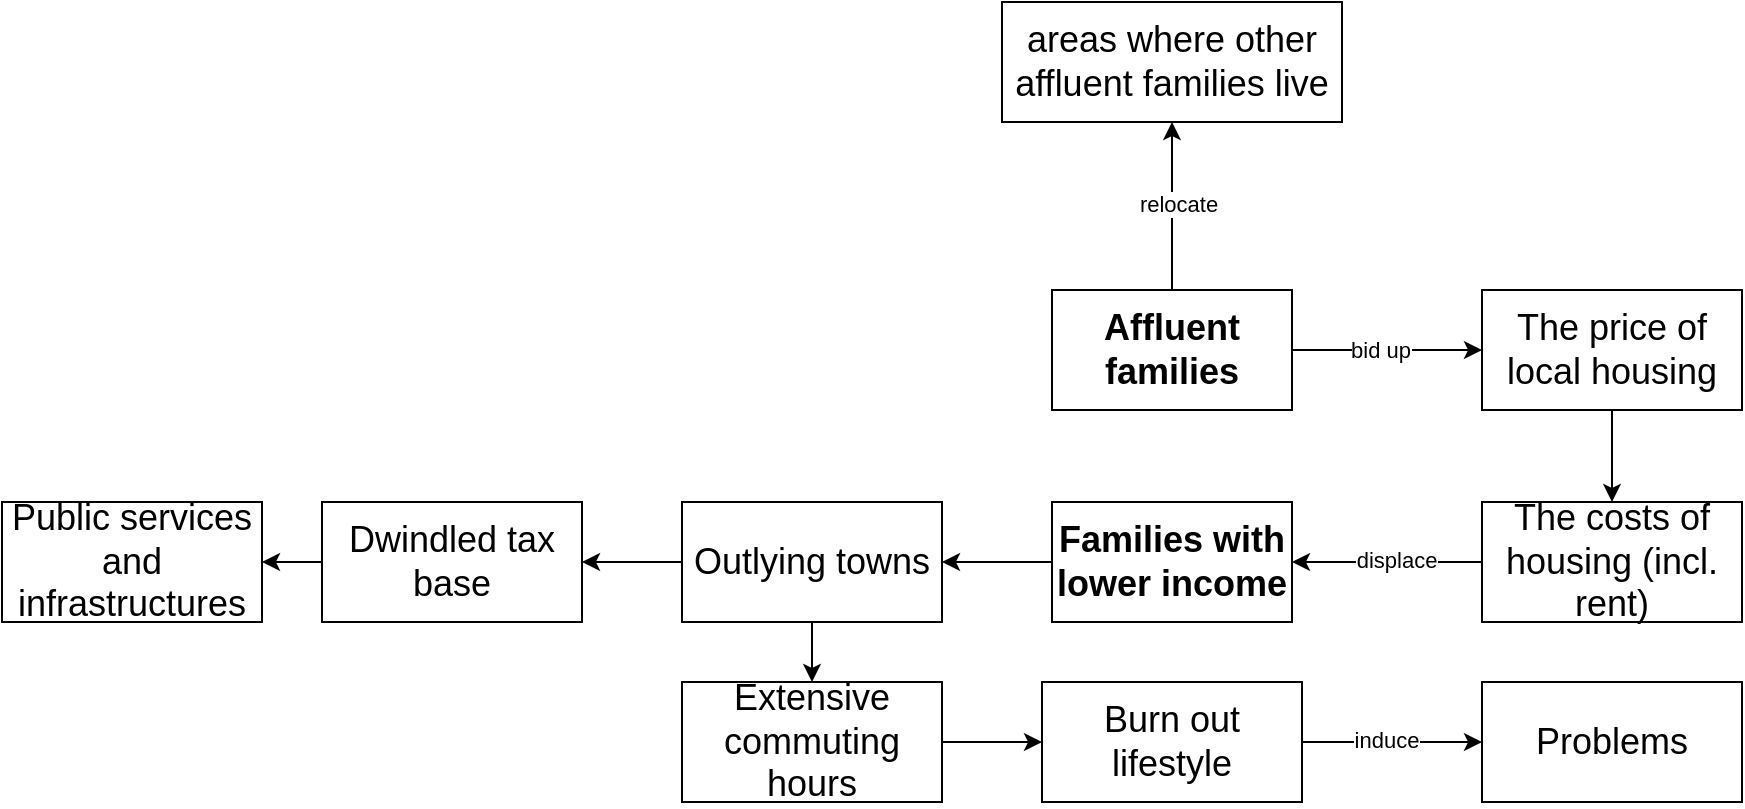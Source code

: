 <mxfile version="21.2.1" type="device">
  <diagram name="Page-1" id="krbeFoZhynHdB9ShZvfz">
    <mxGraphModel dx="1026" dy="673" grid="1" gridSize="10" guides="1" tooltips="1" connect="1" arrows="1" fold="1" page="1" pageScale="1" pageWidth="1169" pageHeight="827" math="0" shadow="0">
      <root>
        <mxCell id="0" />
        <mxCell id="1" parent="0" />
        <mxCell id="-NbrywCpfMC1y8QQkLmb-3" style="edgeStyle=orthogonalEdgeStyle;rounded=0;orthogonalLoop=1;jettySize=auto;html=1;exitX=0.5;exitY=0;exitDx=0;exitDy=0;entryX=0.5;entryY=1;entryDx=0;entryDy=0;" edge="1" parent="1" source="-NbrywCpfMC1y8QQkLmb-1" target="-NbrywCpfMC1y8QQkLmb-2">
          <mxGeometry relative="1" as="geometry" />
        </mxCell>
        <mxCell id="-NbrywCpfMC1y8QQkLmb-4" value="relocate" style="edgeLabel;html=1;align=center;verticalAlign=middle;resizable=0;points=[];" vertex="1" connectable="0" parent="-NbrywCpfMC1y8QQkLmb-3">
          <mxGeometry x="0.046" y="-2" relative="1" as="geometry">
            <mxPoint x="1" y="1" as="offset" />
          </mxGeometry>
        </mxCell>
        <mxCell id="-NbrywCpfMC1y8QQkLmb-7" style="edgeStyle=orthogonalEdgeStyle;rounded=0;orthogonalLoop=1;jettySize=auto;html=1;exitX=1;exitY=0.5;exitDx=0;exitDy=0;entryX=0;entryY=0.5;entryDx=0;entryDy=0;" edge="1" parent="1" source="-NbrywCpfMC1y8QQkLmb-1" target="-NbrywCpfMC1y8QQkLmb-6">
          <mxGeometry relative="1" as="geometry" />
        </mxCell>
        <mxCell id="-NbrywCpfMC1y8QQkLmb-8" value="bid up" style="edgeLabel;html=1;align=center;verticalAlign=middle;resizable=0;points=[];" vertex="1" connectable="0" parent="-NbrywCpfMC1y8QQkLmb-7">
          <mxGeometry x="-0.079" relative="1" as="geometry">
            <mxPoint as="offset" />
          </mxGeometry>
        </mxCell>
        <mxCell id="-NbrywCpfMC1y8QQkLmb-1" value="&lt;font size=&quot;1&quot; style=&quot;&quot;&gt;&lt;b style=&quot;font-size: 18px;&quot;&gt;Affluent families&lt;/b&gt;&lt;/font&gt;" style="rounded=0;whiteSpace=wrap;html=1;movable=1;resizable=1;rotatable=1;deletable=1;editable=1;locked=0;connectable=1;" vertex="1" parent="1">
          <mxGeometry x="525" y="384" width="120" height="60" as="geometry" />
        </mxCell>
        <mxCell id="-NbrywCpfMC1y8QQkLmb-2" value="&lt;font style=&quot;font-size: 18px;&quot;&gt;areas where other affluent families live&lt;/font&gt;" style="rounded=0;whiteSpace=wrap;html=1;" vertex="1" parent="1">
          <mxGeometry x="500" y="240" width="170" height="60" as="geometry" />
        </mxCell>
        <mxCell id="-NbrywCpfMC1y8QQkLmb-12" style="edgeStyle=orthogonalEdgeStyle;rounded=0;orthogonalLoop=1;jettySize=auto;html=1;exitX=0.5;exitY=1;exitDx=0;exitDy=0;entryX=0.5;entryY=0;entryDx=0;entryDy=0;" edge="1" parent="1" source="-NbrywCpfMC1y8QQkLmb-6" target="-NbrywCpfMC1y8QQkLmb-11">
          <mxGeometry relative="1" as="geometry" />
        </mxCell>
        <mxCell id="-NbrywCpfMC1y8QQkLmb-6" value="&lt;span style=&quot;font-size: 18px;&quot;&gt;The price of&lt;br&gt;local housing&lt;/span&gt;" style="rounded=0;whiteSpace=wrap;html=1;" vertex="1" parent="1">
          <mxGeometry x="740" y="384" width="130" height="60" as="geometry" />
        </mxCell>
        <mxCell id="-NbrywCpfMC1y8QQkLmb-16" style="edgeStyle=orthogonalEdgeStyle;rounded=0;orthogonalLoop=1;jettySize=auto;html=1;exitX=0;exitY=0.5;exitDx=0;exitDy=0;" edge="1" parent="1" source="-NbrywCpfMC1y8QQkLmb-10" target="-NbrywCpfMC1y8QQkLmb-15">
          <mxGeometry relative="1" as="geometry" />
        </mxCell>
        <mxCell id="-NbrywCpfMC1y8QQkLmb-10" value="&lt;font size=&quot;1&quot; style=&quot;&quot;&gt;&lt;b style=&quot;font-size: 18px;&quot;&gt;Families with lower income&lt;/b&gt;&lt;/font&gt;" style="rounded=0;whiteSpace=wrap;html=1;movable=1;resizable=1;rotatable=1;deletable=1;editable=1;locked=0;connectable=1;" vertex="1" parent="1">
          <mxGeometry x="525" y="490" width="120" height="60" as="geometry" />
        </mxCell>
        <mxCell id="-NbrywCpfMC1y8QQkLmb-13" style="edgeStyle=orthogonalEdgeStyle;rounded=0;orthogonalLoop=1;jettySize=auto;html=1;exitX=0;exitY=0.5;exitDx=0;exitDy=0;entryX=1;entryY=0.5;entryDx=0;entryDy=0;" edge="1" parent="1" source="-NbrywCpfMC1y8QQkLmb-11" target="-NbrywCpfMC1y8QQkLmb-10">
          <mxGeometry relative="1" as="geometry" />
        </mxCell>
        <mxCell id="-NbrywCpfMC1y8QQkLmb-14" value="displace" style="edgeLabel;html=1;align=center;verticalAlign=middle;resizable=0;points=[];" vertex="1" connectable="0" parent="-NbrywCpfMC1y8QQkLmb-13">
          <mxGeometry x="-0.079" y="-1" relative="1" as="geometry">
            <mxPoint as="offset" />
          </mxGeometry>
        </mxCell>
        <mxCell id="-NbrywCpfMC1y8QQkLmb-11" value="&lt;span style=&quot;font-size: 18px;&quot;&gt;The costs of housing (incl. rent)&lt;/span&gt;" style="rounded=0;whiteSpace=wrap;html=1;" vertex="1" parent="1">
          <mxGeometry x="740" y="490" width="130" height="60" as="geometry" />
        </mxCell>
        <mxCell id="-NbrywCpfMC1y8QQkLmb-19" style="edgeStyle=orthogonalEdgeStyle;rounded=0;orthogonalLoop=1;jettySize=auto;html=1;exitX=0.5;exitY=1;exitDx=0;exitDy=0;entryX=0.5;entryY=0;entryDx=0;entryDy=0;" edge="1" parent="1" source="-NbrywCpfMC1y8QQkLmb-15" target="-NbrywCpfMC1y8QQkLmb-18">
          <mxGeometry relative="1" as="geometry" />
        </mxCell>
        <mxCell id="-NbrywCpfMC1y8QQkLmb-26" style="edgeStyle=orthogonalEdgeStyle;rounded=0;orthogonalLoop=1;jettySize=auto;html=1;exitX=0;exitY=0.5;exitDx=0;exitDy=0;" edge="1" parent="1" source="-NbrywCpfMC1y8QQkLmb-15" target="-NbrywCpfMC1y8QQkLmb-25">
          <mxGeometry relative="1" as="geometry" />
        </mxCell>
        <mxCell id="-NbrywCpfMC1y8QQkLmb-15" value="&lt;span style=&quot;font-size: 18px;&quot;&gt;Outlying towns&lt;/span&gt;" style="rounded=0;whiteSpace=wrap;html=1;" vertex="1" parent="1">
          <mxGeometry x="340" y="490" width="130" height="60" as="geometry" />
        </mxCell>
        <mxCell id="-NbrywCpfMC1y8QQkLmb-21" style="edgeStyle=orthogonalEdgeStyle;rounded=0;orthogonalLoop=1;jettySize=auto;html=1;exitX=1;exitY=0.5;exitDx=0;exitDy=0;entryX=0;entryY=0.5;entryDx=0;entryDy=0;" edge="1" parent="1" source="-NbrywCpfMC1y8QQkLmb-18" target="-NbrywCpfMC1y8QQkLmb-20">
          <mxGeometry relative="1" as="geometry" />
        </mxCell>
        <mxCell id="-NbrywCpfMC1y8QQkLmb-18" value="&lt;span style=&quot;font-size: 18px;&quot;&gt;Extensive commuting hours&lt;/span&gt;" style="rounded=0;whiteSpace=wrap;html=1;" vertex="1" parent="1">
          <mxGeometry x="340" y="580" width="130" height="60" as="geometry" />
        </mxCell>
        <mxCell id="-NbrywCpfMC1y8QQkLmb-23" style="edgeStyle=orthogonalEdgeStyle;rounded=0;orthogonalLoop=1;jettySize=auto;html=1;exitX=1;exitY=0.5;exitDx=0;exitDy=0;" edge="1" parent="1" source="-NbrywCpfMC1y8QQkLmb-20" target="-NbrywCpfMC1y8QQkLmb-22">
          <mxGeometry relative="1" as="geometry" />
        </mxCell>
        <mxCell id="-NbrywCpfMC1y8QQkLmb-24" value="induce" style="edgeLabel;html=1;align=center;verticalAlign=middle;resizable=0;points=[];" vertex="1" connectable="0" parent="-NbrywCpfMC1y8QQkLmb-23">
          <mxGeometry x="-0.083" y="1" relative="1" as="geometry">
            <mxPoint as="offset" />
          </mxGeometry>
        </mxCell>
        <mxCell id="-NbrywCpfMC1y8QQkLmb-20" value="&lt;span style=&quot;font-size: 18px;&quot;&gt;Burn out lifestyle&lt;/span&gt;" style="rounded=0;whiteSpace=wrap;html=1;" vertex="1" parent="1">
          <mxGeometry x="520" y="580" width="130" height="60" as="geometry" />
        </mxCell>
        <mxCell id="-NbrywCpfMC1y8QQkLmb-22" value="&lt;span style=&quot;font-size: 18px;&quot;&gt;Problems&lt;/span&gt;" style="rounded=0;whiteSpace=wrap;html=1;" vertex="1" parent="1">
          <mxGeometry x="740" y="580" width="130" height="60" as="geometry" />
        </mxCell>
        <mxCell id="-NbrywCpfMC1y8QQkLmb-28" style="edgeStyle=orthogonalEdgeStyle;rounded=0;orthogonalLoop=1;jettySize=auto;html=1;exitX=0;exitY=0.5;exitDx=0;exitDy=0;entryX=1;entryY=0.5;entryDx=0;entryDy=0;" edge="1" parent="1" source="-NbrywCpfMC1y8QQkLmb-25" target="-NbrywCpfMC1y8QQkLmb-27">
          <mxGeometry relative="1" as="geometry" />
        </mxCell>
        <mxCell id="-NbrywCpfMC1y8QQkLmb-25" value="&lt;span style=&quot;font-size: 18px;&quot;&gt;Dwindled tax base&lt;/span&gt;" style="rounded=0;whiteSpace=wrap;html=1;" vertex="1" parent="1">
          <mxGeometry x="160" y="490" width="130" height="60" as="geometry" />
        </mxCell>
        <mxCell id="-NbrywCpfMC1y8QQkLmb-27" value="&lt;span style=&quot;font-size: 18px;&quot;&gt;Public services and infrastructures&lt;/span&gt;" style="rounded=0;whiteSpace=wrap;html=1;" vertex="1" parent="1">
          <mxGeometry y="490" width="130" height="60" as="geometry" />
        </mxCell>
      </root>
    </mxGraphModel>
  </diagram>
</mxfile>
